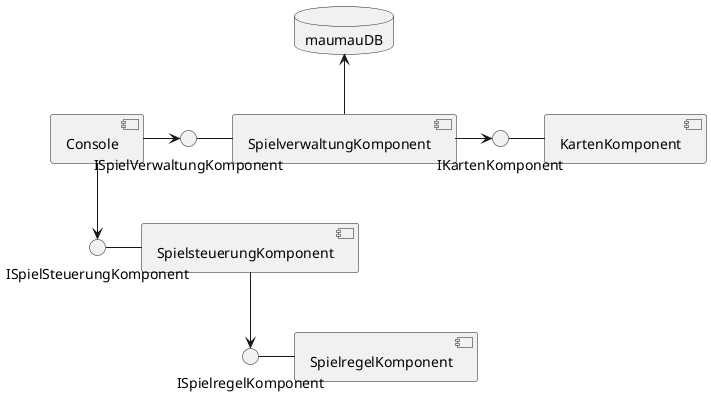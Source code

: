 @startuml

[SpielregelKomponent] as srlk

[SpielsteuerungKomponent] as ssk

[KartenKomponent] as kk

[Console] as Console

[SpielverwaltungKomponent] as svk

database "maumauDB" {

}

ISpielregelKomponent - srlk

ISpielSteuerungKomponent - ssk

IKartenKomponent - kk

ISpielVerwaltungKomponent  - svk


Console -right-> ISpielVerwaltungKomponent

Console -down-> ISpielSteuerungKomponent

ssk --> ISpielregelKomponent

svk -right-> IKartenKomponent

svk -up-> maumauDB







@enduml